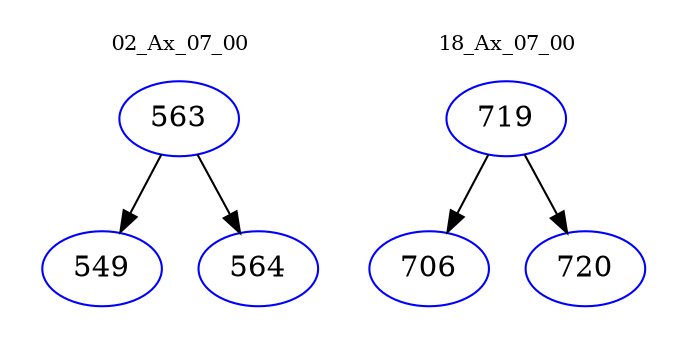 digraph{
subgraph cluster_0 {
color = white
label = "02_Ax_07_00";
fontsize=10;
T0_563 [label="563", color="blue"]
T0_563 -> T0_549 [color="black"]
T0_549 [label="549", color="blue"]
T0_563 -> T0_564 [color="black"]
T0_564 [label="564", color="blue"]
}
subgraph cluster_1 {
color = white
label = "18_Ax_07_00";
fontsize=10;
T1_719 [label="719", color="blue"]
T1_719 -> T1_706 [color="black"]
T1_706 [label="706", color="blue"]
T1_719 -> T1_720 [color="black"]
T1_720 [label="720", color="blue"]
}
}
